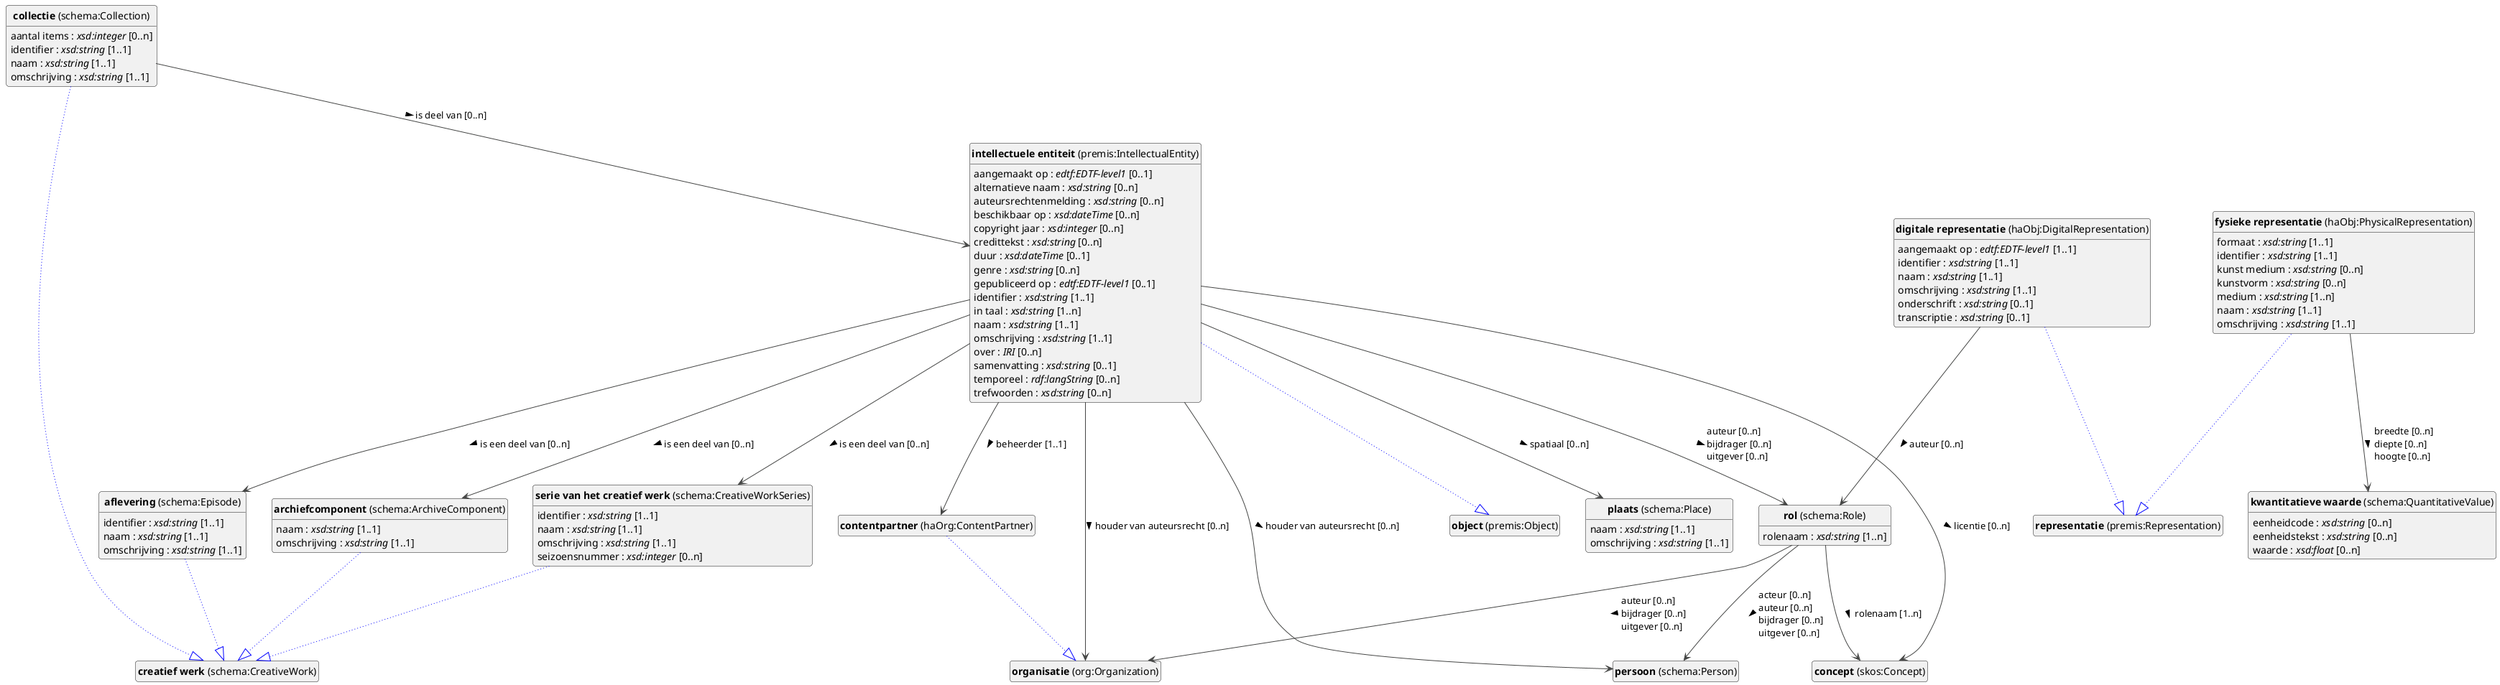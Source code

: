 @startuml
!theme vibrant
skinparam classFontSize 14
!define LIGHTORANGE
skinparam componentStyle uml2
skinparam wrapMessageWidth 1000
skinparam wrapWidth 1000
' skinparam ArrowColor #Maroon
' Remove shadows
skinparam shadowing false
'skinparam linetype polyline
skinparam ArrowMessageAlignment left
top to bottom direction


class "<b>aflevering</b> (schema:Episode)" as schema_Episode [[#schema%3AEpisode]]
class "<b>creatief werk</b> (schema:CreativeWork)" as schema_CreativeWork [[#schema%3ACreativeWork]]
class "<b>archiefcomponent</b> (schema:ArchiveComponent)" as schema_ArchiveComponent [[#schema%3AArchiveComponent]]
class "<b>creatief werk</b> (schema:CreativeWork)" as schema_CreativeWork [[#schema%3ACreativeWork]]
class "<b>collectie</b> (schema:Collection)" as schema_Collection [[#schema%3ACollection]]
class "<b>creatief werk</b> (schema:CreativeWork)" as schema_CreativeWork [[#schema%3ACreativeWork]]
class "<b>concept</b> (skos:Concept)" as skos_Concept [[../../terms/nl#skos%3AConcept]]
class "<b>contentpartner</b> (haOrg:ContentPartner)" as haOrg_ContentPartner [[../../organization/nl#haOrg%3AContentPartner]]
class "<b>organisatie</b> (org:Organization)" as org_Organization [[#org%3AOrganization]]
class "<b>digitale representatie</b> (haObj:DigitalRepresentation)" as haObj_DigitalRepresentation [[#haObj%3ADigitalRepresentation]]
class "<b>representatie</b> (premis:Representation)" as premis_Representation [[#premis%3ARepresentation]]
class "<b>fysieke representatie</b> (haObj:PhysicalRepresentation)" as haObj_PhysicalRepresentation [[#haObj%3APhysicalRepresentation]]
class "<b>representatie</b> (premis:Representation)" as premis_Representation [[#premis%3ARepresentation]]
class "<b>intellectuele entiteit</b> (premis:IntellectualEntity)" as premis_IntellectualEntity [[#premis%3AIntellectualEntity]]
class "<b>object</b> (premis:Object)" as premis_Object [[#premis%3AObject]]
class "<b>kwantitatieve waarde</b> (schema:QuantitativeValue)" as schema_QuantitativeValue [[#schema%3AQuantitativeValue]]
class "<b>organisatie</b> (org:Organization)" as org_Organization [[../../organization/nl#org%3AOrganization]]
class "<b>persoon</b> (schema:Person)" as schema_Person [[../../organization/nl#schema%3APerson]]
class "<b>plaats</b> (schema:Place)" as schema_Place [[#schema%3APlace]]
class "<b>rol</b> (schema:Role)" as schema_Role [[#schema%3ARole]]
class "<b>serie van het creatief werk</b> (schema:CreativeWorkSeries)" as schema_CreativeWorkSeries [[#schema%3ACreativeWorkSeries]]
class "<b>creatief werk</b> (schema:CreativeWork)" as schema_CreativeWork [[#schema%3ACreativeWork]]

schema_Episode --|> schema_CreativeWork #blue;line.dotted;text:blue

schema_Episode : identifier : <i>xsd:string</i> [1..1]
schema_Episode : naam : <i>xsd:string</i> [1..1]
schema_Episode : omschrijving : <i>xsd:string</i> [1..1]


schema_ArchiveComponent --|> schema_CreativeWork #blue;line.dotted;text:blue

schema_ArchiveComponent : naam : <i>xsd:string</i> [1..1]
schema_ArchiveComponent : omschrijving : <i>xsd:string</i> [1..1]


schema_Collection --|> schema_CreativeWork #blue;line.dotted;text:blue

schema_Collection : aantal items : <i>xsd:integer</i> [0..n]
schema_Collection : identifier : <i>xsd:string</i> [1..1]
schema_Collection : naam : <i>xsd:string</i> [1..1]
schema_Collection : omschrijving : <i>xsd:string</i> [1..1]
schema_Collection --> premis_IntellectualEntity :is deel van [0..n]  > 





haOrg_ContentPartner --|> org_Organization #blue;line.dotted;text:blue


haObj_DigitalRepresentation --|> premis_Representation #blue;line.dotted;text:blue

haObj_DigitalRepresentation : aangemaakt op : <i>edtf:EDTF-level1</i> [1..1]
haObj_DigitalRepresentation : identifier : <i>xsd:string</i> [1..1]
haObj_DigitalRepresentation : naam : <i>xsd:string</i> [1..1]
haObj_DigitalRepresentation : omschrijving : <i>xsd:string</i> [1..1]
haObj_DigitalRepresentation : onderschrift : <i>xsd:string</i> [0..1]
haObj_DigitalRepresentation : transcriptie : <i>xsd:string</i> [0..1]

haObj_DigitalRepresentation --> schema_Role :auteur [0..n]  > 


haObj_PhysicalRepresentation --|> premis_Representation #blue;line.dotted;text:blue

haObj_PhysicalRepresentation : formaat : <i>xsd:string</i> [1..1]
haObj_PhysicalRepresentation : identifier : <i>xsd:string</i> [1..1]
haObj_PhysicalRepresentation : kunst medium : <i>xsd:string</i> [0..n]
haObj_PhysicalRepresentation : kunstvorm : <i>xsd:string</i> [0..n]
haObj_PhysicalRepresentation : medium : <i>xsd:string</i> [1..n]
haObj_PhysicalRepresentation : naam : <i>xsd:string</i> [1..1]
haObj_PhysicalRepresentation : omschrijving : <i>xsd:string</i> [1..1]
haObj_PhysicalRepresentation --> schema_QuantitativeValue :breedte [0..n]  \ldiepte [0..n]  \lhoogte [0..n]  > 


premis_IntellectualEntity --|> premis_Object #blue;line.dotted;text:blue

premis_IntellectualEntity : aangemaakt op : <i>edtf:EDTF-level1</i> [0..1]
premis_IntellectualEntity : alternatieve naam : <i>xsd:string</i> [0..n]
premis_IntellectualEntity : auteursrechtenmelding : <i>xsd:string</i> [0..n]
premis_IntellectualEntity : beschikbaar op : <i>xsd:dateTime</i> [0..n]
premis_IntellectualEntity : copyright jaar : <i>xsd:integer</i> [0..n]
premis_IntellectualEntity : credittekst : <i>xsd:string</i> [0..n]
premis_IntellectualEntity : duur : <i>xsd:dateTime</i> [0..1]
premis_IntellectualEntity : genre : <i>xsd:string</i> [0..n]
premis_IntellectualEntity : gepubliceerd op : <i>edtf:EDTF-level1</i> [0..1]
premis_IntellectualEntity : identifier : <i>xsd:string</i> [1..1]
premis_IntellectualEntity : in taal : <i>xsd:string</i> [1..n]
premis_IntellectualEntity : naam : <i>xsd:string</i> [1..1]
premis_IntellectualEntity : omschrijving : <i>xsd:string</i> [1..1]
premis_IntellectualEntity : over : <i>IRI</i> [0..n]
premis_IntellectualEntity : samenvatting : <i>xsd:string</i> [0..1]
premis_IntellectualEntity : temporeel : <i>rdf:langString</i> [0..n]
premis_IntellectualEntity : trefwoorden : <i>xsd:string</i> [0..n]


premis_IntellectualEntity --> haOrg_ContentPartner :beheerder [1..1]  > 
premis_IntellectualEntity --> org_Organization :houder van auteursrecht [0..n]  > 

premis_IntellectualEntity --> schema_ArchiveComponent :is een deel van [0..n]  > 
premis_IntellectualEntity --> schema_CreativeWorkSeries :is een deel van [0..n]  > 
premis_IntellectualEntity --> schema_Episode :is een deel van [0..n]  > 
premis_IntellectualEntity --> schema_Person :houder van auteursrecht [0..n]  > 
premis_IntellectualEntity --> schema_Place :spatiaal [0..n]  > 
premis_IntellectualEntity --> schema_Role :auteur [0..n]  \lbijdrager [0..n]  \luitgever [0..n]  > 
premis_IntellectualEntity --> skos_Concept :licentie [0..n]  > 





schema_QuantitativeValue : eenheidcode : <i>xsd:string</i> [0..n]
schema_QuantitativeValue : eenheidstekst : <i>xsd:string</i> [0..n]
schema_QuantitativeValue : waarde : <i>xsd:float</i> [0..n]








schema_Place : naam : <i>xsd:string</i> [1..1]
schema_Place : omschrijving : <i>xsd:string</i> [1..1]



schema_Role : rolenaam : <i>xsd:string</i> [1..n]
schema_Role --> org_Organization :auteur [0..n]  \lbijdrager [0..n]  \luitgever [0..n]  > 
schema_Role --> schema_Person :acteur [0..n]  \lauteur [0..n]  \lbijdrager [0..n]  \luitgever [0..n]  > 
schema_Role --> skos_Concept :rolenaam [1..n]  > 


schema_CreativeWorkSeries --|> schema_CreativeWork #blue;line.dotted;text:blue

schema_CreativeWorkSeries : identifier : <i>xsd:string</i> [1..1]
schema_CreativeWorkSeries : naam : <i>xsd:string</i> [1..1]
schema_CreativeWorkSeries : omschrijving : <i>xsd:string</i> [1..1]
schema_CreativeWorkSeries : seizoensnummer : <i>xsd:integer</i> [0..n]




hide circle
hide methods
hide empty members
@enduml


